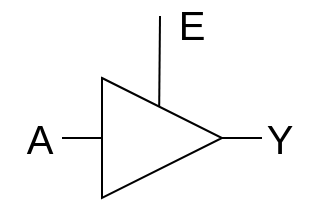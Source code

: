 <mxfile version="14.1.8" type="device"><diagram id="IQ8M9NgxMY3oXrMWrBIb" name="第 1 页"><mxGraphModel dx="302" dy="224" grid="0" gridSize="10" guides="1" tooltips="1" connect="1" arrows="1" fold="1" page="0" pageScale="1" pageWidth="827" pageHeight="1169" math="0" shadow="0"><root><mxCell id="0"/><mxCell id="1" parent="0"/><mxCell id="oCue5mA-fArPnsEXwEsY-1" value="" style="verticalLabelPosition=bottom;shadow=0;dashed=0;align=center;html=1;verticalAlign=top;shape=mxgraph.electrical.logic_gates.buffer2;" vertex="1" parent="1"><mxGeometry x="240" y="380" width="100" height="60" as="geometry"/></mxCell><mxCell id="oCue5mA-fArPnsEXwEsY-2" value="" style="endArrow=none;html=1;exitX=0.486;exitY=0.234;exitDx=0;exitDy=0;exitPerimeter=0;" edge="1" parent="1" source="oCue5mA-fArPnsEXwEsY-1"><mxGeometry width="50" height="50" relative="1" as="geometry"><mxPoint x="387" y="437" as="sourcePoint"/><mxPoint x="289" y="349" as="targetPoint"/></mxGeometry></mxCell><mxCell id="oCue5mA-fArPnsEXwEsY-3" value="&lt;font style=&quot;font-size: 20px&quot;&gt;E&lt;/font&gt;" style="text;html=1;strokeColor=none;fillColor=none;align=center;verticalAlign=middle;whiteSpace=wrap;rounded=0;" vertex="1" parent="1"><mxGeometry x="285" y="343" width="40" height="20" as="geometry"/></mxCell><mxCell id="oCue5mA-fArPnsEXwEsY-4" value="&lt;font style=&quot;font-size: 20px&quot;&gt;A&lt;/font&gt;" style="text;html=1;strokeColor=none;fillColor=none;align=center;verticalAlign=middle;whiteSpace=wrap;rounded=0;" vertex="1" parent="1"><mxGeometry x="209" y="400" width="40" height="20" as="geometry"/></mxCell><mxCell id="oCue5mA-fArPnsEXwEsY-5" value="&lt;font style=&quot;font-size: 20px&quot;&gt;Y&lt;/font&gt;" style="text;html=1;strokeColor=none;fillColor=none;align=center;verticalAlign=middle;whiteSpace=wrap;rounded=0;" vertex="1" parent="1"><mxGeometry x="329" y="400" width="40" height="20" as="geometry"/></mxCell></root></mxGraphModel></diagram></mxfile>